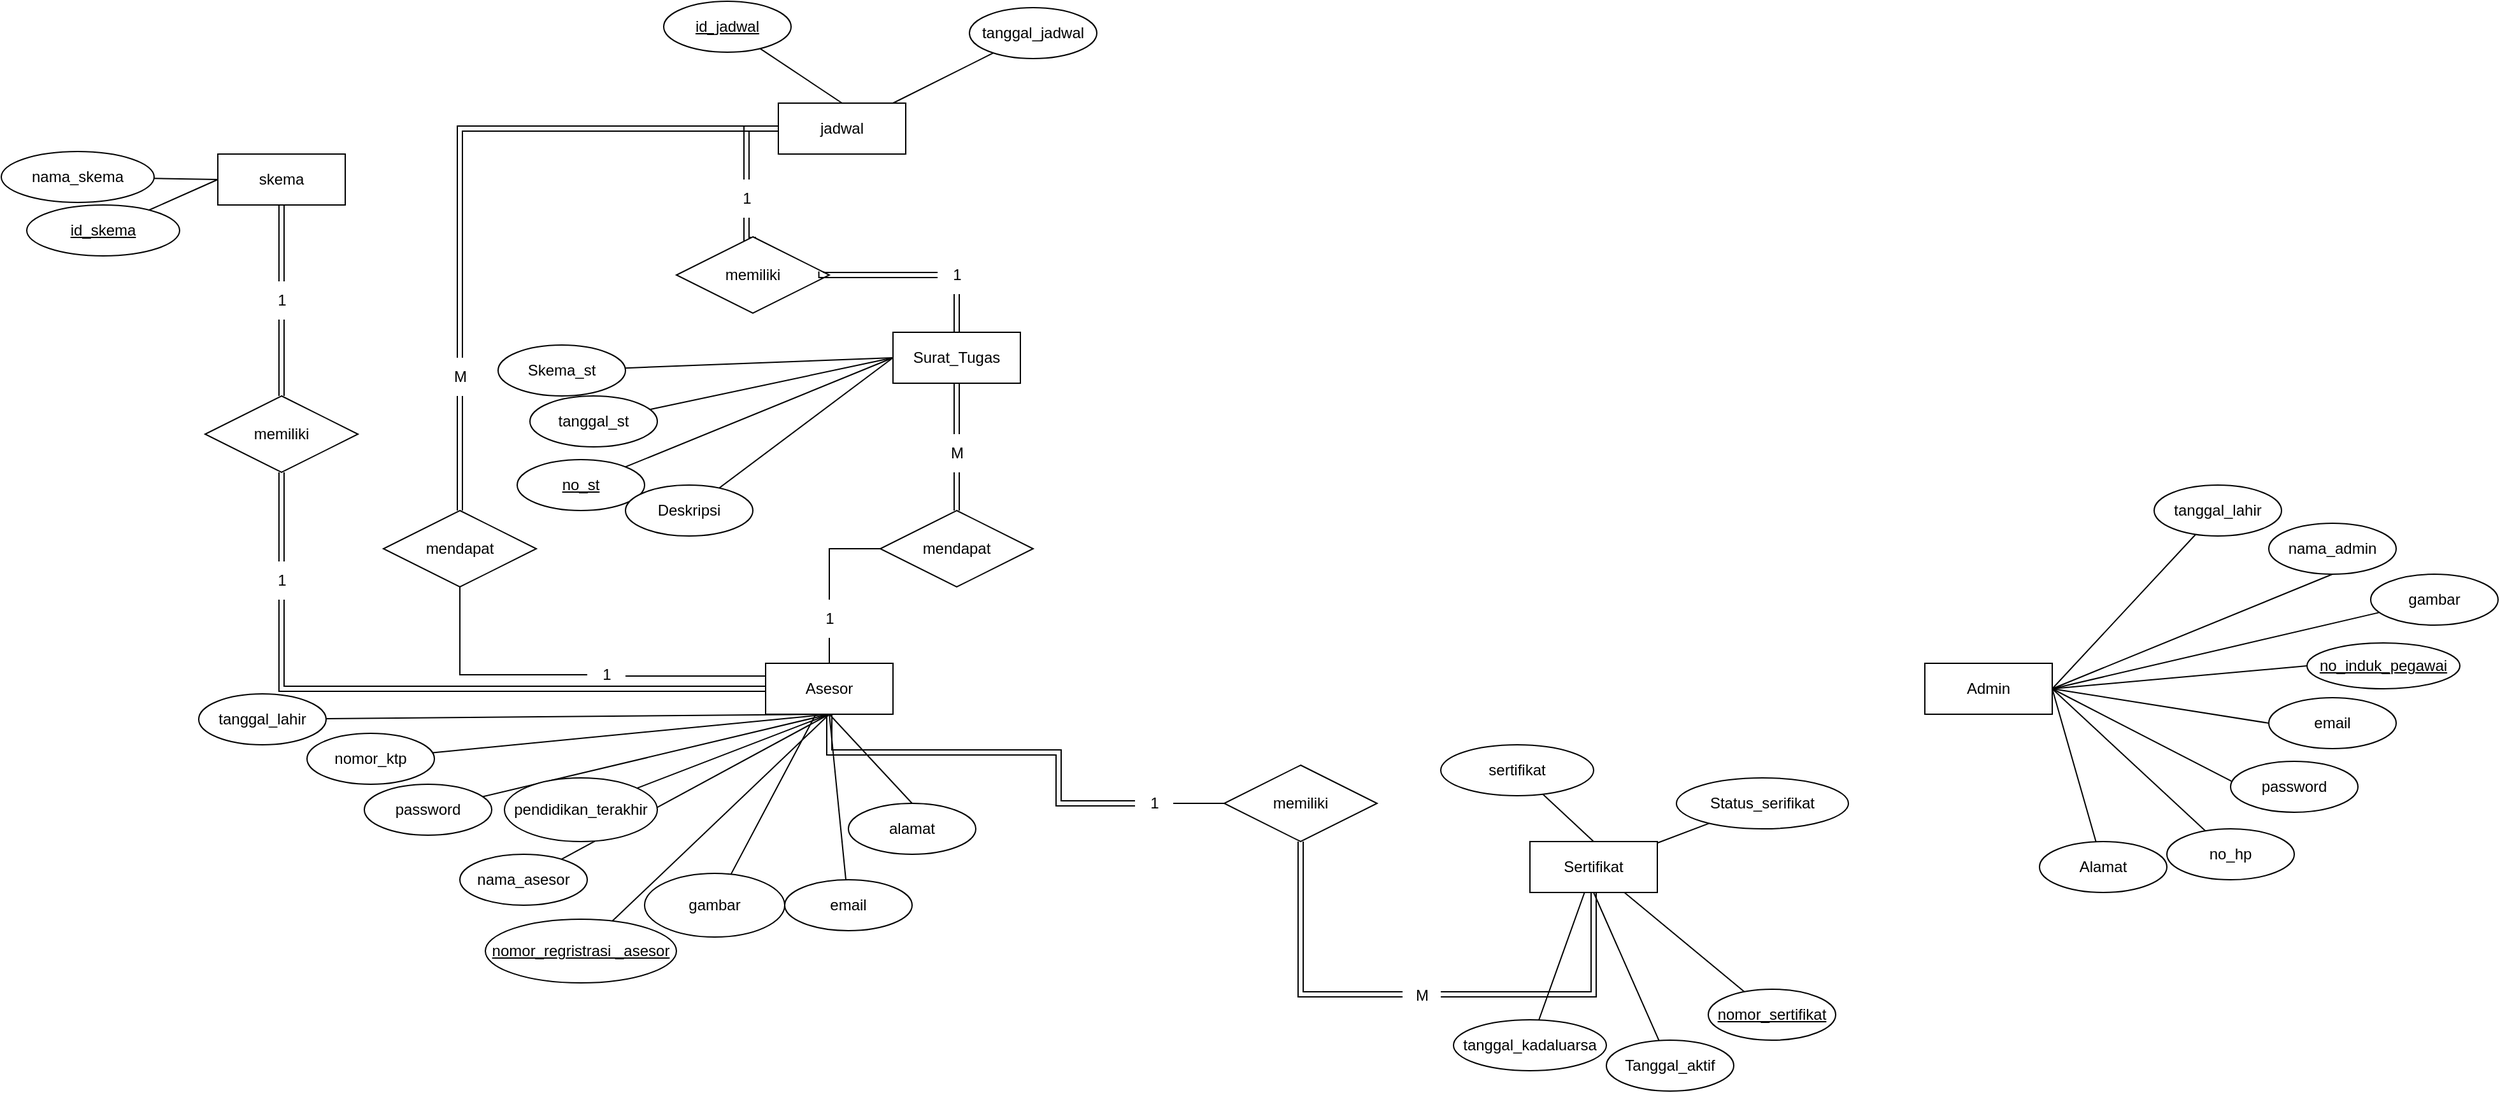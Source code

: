 <mxfile version="21.6.5" type="google">
  <diagram name="Page-1" id="ytPD89wfCo71jnGjPEC4">
    <mxGraphModel grid="1" page="1" gridSize="10" guides="1" tooltips="1" connect="1" arrows="1" fold="1" pageScale="1" pageWidth="1100" pageHeight="850" background="none" math="0" shadow="0">
      <root>
        <mxCell id="0" />
        <mxCell id="1" parent="0" />
        <mxCell id="jm79QStJ3uFLxcATrEid-1" style="rounded=0;orthogonalLoop=1;jettySize=auto;html=1;entryX=0.5;entryY=0;entryDx=0;entryDy=0;endArrow=none;endFill=0;" edge="1" parent="1" target="jm79QStJ3uFLxcATrEid-20">
          <mxGeometry relative="1" as="geometry">
            <mxPoint x="510" y="790" as="targetPoint" />
            <mxPoint x="310" y="760" as="sourcePoint" />
          </mxGeometry>
        </mxCell>
        <mxCell id="FtW1f8G6RgU09kgWnwWG-4" style="edgeStyle=orthogonalEdgeStyle;rounded=0;orthogonalLoop=1;jettySize=auto;html=1;entryX=0.5;entryY=1;entryDx=0;entryDy=0;endArrow=none;endFill=0;shape=link;" edge="1" parent="1" source="FtW1f8G6RgU09kgWnwWG-9" target="FtW1f8G6RgU09kgWnwWG-3">
          <mxGeometry relative="1" as="geometry" />
        </mxCell>
        <mxCell id="jm79QStJ3uFLxcATrEid-2" value="Asesor" style="whiteSpace=wrap;html=1;align=center;" vertex="1" parent="1">
          <mxGeometry x="260" y="720" width="100" height="40" as="geometry" />
        </mxCell>
        <mxCell id="jm79QStJ3uFLxcATrEid-7" style="rounded=0;orthogonalLoop=1;jettySize=auto;html=1;entryX=0.5;entryY=1;entryDx=0;entryDy=0;endArrow=none;endFill=0;" edge="1" parent="1" source="jm79QStJ3uFLxcATrEid-8" target="jm79QStJ3uFLxcATrEid-2">
          <mxGeometry relative="1" as="geometry" />
        </mxCell>
        <mxCell id="jm79QStJ3uFLxcATrEid-8" value="email" style="ellipse;whiteSpace=wrap;html=1;align=center;" vertex="1" parent="1">
          <mxGeometry x="275" y="890" width="100" height="40" as="geometry" />
        </mxCell>
        <mxCell id="jm79QStJ3uFLxcATrEid-9" style="rounded=0;orthogonalLoop=1;jettySize=auto;html=1;entryX=0.5;entryY=1;entryDx=0;entryDy=0;endArrow=none;endFill=0;" edge="1" parent="1" source="jm79QStJ3uFLxcATrEid-10" target="jm79QStJ3uFLxcATrEid-2">
          <mxGeometry relative="1" as="geometry" />
        </mxCell>
        <mxCell id="jm79QStJ3uFLxcATrEid-10" value="nomor_ktp" style="ellipse;whiteSpace=wrap;html=1;align=center;" vertex="1" parent="1">
          <mxGeometry x="-100" y="775" width="100" height="40" as="geometry" />
        </mxCell>
        <mxCell id="jm79QStJ3uFLxcATrEid-11" style="rounded=0;orthogonalLoop=1;jettySize=auto;html=1;entryX=0.5;entryY=1;entryDx=0;entryDy=0;endArrow=none;endFill=0;" edge="1" parent="1" source="jm79QStJ3uFLxcATrEid-12" target="jm79QStJ3uFLxcATrEid-2">
          <mxGeometry relative="1" as="geometry" />
        </mxCell>
        <mxCell id="jm79QStJ3uFLxcATrEid-12" value="password" style="ellipse;whiteSpace=wrap;html=1;align=center;" vertex="1" parent="1">
          <mxGeometry x="-55" y="815" width="100" height="40" as="geometry" />
        </mxCell>
        <mxCell id="jm79QStJ3uFLxcATrEid-13" style="rounded=0;orthogonalLoop=1;jettySize=auto;html=1;entryX=0.5;entryY=1;entryDx=0;entryDy=0;endArrow=none;endFill=0;" edge="1" parent="1" source="jm79QStJ3uFLxcATrEid-21" target="jm79QStJ3uFLxcATrEid-2">
          <mxGeometry relative="1" as="geometry">
            <mxPoint x="96" y="913" as="sourcePoint" />
          </mxGeometry>
        </mxCell>
        <mxCell id="jm79QStJ3uFLxcATrEid-14" style="rounded=0;orthogonalLoop=1;jettySize=auto;html=1;entryX=0.5;entryY=1;entryDx=0;entryDy=0;endArrow=none;endFill=0;" edge="1" parent="1" source="jm79QStJ3uFLxcATrEid-15" target="jm79QStJ3uFLxcATrEid-2">
          <mxGeometry relative="1" as="geometry" />
        </mxCell>
        <mxCell id="jm79QStJ3uFLxcATrEid-15" value="pendidikan_terakhir" style="ellipse;whiteSpace=wrap;html=1;align=center;" vertex="1" parent="1">
          <mxGeometry x="55" y="810" width="120" height="50" as="geometry" />
        </mxCell>
        <mxCell id="jm79QStJ3uFLxcATrEid-18" style="rounded=0;orthogonalLoop=1;jettySize=auto;html=1;endArrow=none;endFill=0;entryX=0.5;entryY=1;entryDx=0;entryDy=0;" edge="1" parent="1" source="jm79QStJ3uFLxcATrEid-19" target="jm79QStJ3uFLxcATrEid-2">
          <mxGeometry relative="1" as="geometry">
            <mxPoint x="400" y="830.0" as="targetPoint" />
          </mxGeometry>
        </mxCell>
        <mxCell id="jm79QStJ3uFLxcATrEid-19" value="&lt;u&gt;nomor_regristrasi _asesor&lt;/u&gt;" style="ellipse;whiteSpace=wrap;html=1;align=center;" vertex="1" parent="1">
          <mxGeometry x="40" y="921" width="150" height="50" as="geometry" />
        </mxCell>
        <mxCell id="jm79QStJ3uFLxcATrEid-20" value="alamat" style="ellipse;whiteSpace=wrap;html=1;align=center;" vertex="1" parent="1">
          <mxGeometry x="325" y="830" width="100" height="40" as="geometry" />
        </mxCell>
        <mxCell id="jm79QStJ3uFLxcATrEid-21" value="nama_asesor" style="ellipse;whiteSpace=wrap;html=1;align=center;" vertex="1" parent="1">
          <mxGeometry x="20" y="870" width="100" height="40" as="geometry" />
        </mxCell>
        <mxCell id="jm79QStJ3uFLxcATrEid-23" style="rounded=0;orthogonalLoop=1;jettySize=auto;html=1;endArrow=none;endFill=0;exitX=1;exitY=0.5;exitDx=0;exitDy=0;entryX=0;entryY=0.5;entryDx=0;entryDy=0;" edge="1" parent="1" source="jm79QStJ3uFLxcATrEid-27" target="jm79QStJ3uFLxcATrEid-29">
          <mxGeometry relative="1" as="geometry">
            <mxPoint x="1230" y="737" as="sourcePoint" />
          </mxGeometry>
        </mxCell>
        <mxCell id="jm79QStJ3uFLxcATrEid-24" style="rounded=0;orthogonalLoop=1;jettySize=auto;html=1;entryX=0.007;entryY=0.389;entryDx=0;entryDy=0;endArrow=none;endFill=0;exitX=1;exitY=0.5;exitDx=0;exitDy=0;entryPerimeter=0;" edge="1" parent="1" source="jm79QStJ3uFLxcATrEid-27" target="jm79QStJ3uFLxcATrEid-28">
          <mxGeometry relative="1" as="geometry">
            <mxPoint x="1230" y="737" as="sourcePoint" />
          </mxGeometry>
        </mxCell>
        <mxCell id="jm79QStJ3uFLxcATrEid-25" style="rounded=0;orthogonalLoop=1;jettySize=auto;html=1;entryX=0;entryY=0.5;entryDx=0;entryDy=0;endArrow=none;endFill=0;exitX=1;exitY=0.5;exitDx=0;exitDy=0;" edge="1" parent="1" source="jm79QStJ3uFLxcATrEid-27" target="jm79QStJ3uFLxcATrEid-30">
          <mxGeometry relative="1" as="geometry">
            <mxPoint x="1230" y="737" as="sourcePoint" />
          </mxGeometry>
        </mxCell>
        <mxCell id="jm79QStJ3uFLxcATrEid-26" style="rounded=0;orthogonalLoop=1;jettySize=auto;html=1;entryX=0.5;entryY=1;entryDx=0;entryDy=0;endArrow=none;endFill=0;exitX=1;exitY=0.5;exitDx=0;exitDy=0;" edge="1" parent="1" source="jm79QStJ3uFLxcATrEid-27" target="jm79QStJ3uFLxcATrEid-33">
          <mxGeometry relative="1" as="geometry">
            <mxPoint x="1290" y="632" as="targetPoint" />
            <mxPoint x="1230" y="737" as="sourcePoint" />
          </mxGeometry>
        </mxCell>
        <mxCell id="jm79QStJ3uFLxcATrEid-27" value="Admin" style="whiteSpace=wrap;html=1;align=center;" vertex="1" parent="1">
          <mxGeometry x="1170" y="720" width="100" height="40" as="geometry" />
        </mxCell>
        <mxCell id="jm79QStJ3uFLxcATrEid-28" value="password&lt;br&gt;" style="ellipse;whiteSpace=wrap;html=1;align=center;" vertex="1" parent="1">
          <mxGeometry x="1410" y="797" width="100" height="40" as="geometry" />
        </mxCell>
        <mxCell id="jm79QStJ3uFLxcATrEid-29" value="&lt;u&gt;no_induk_pegawai&lt;/u&gt;" style="ellipse;whiteSpace=wrap;html=1;align=center;" vertex="1" parent="1">
          <mxGeometry x="1470" y="704" width="120" height="36" as="geometry" />
        </mxCell>
        <mxCell id="jm79QStJ3uFLxcATrEid-30" value="email" style="ellipse;whiteSpace=wrap;html=1;align=center;" vertex="1" parent="1">
          <mxGeometry x="1440" y="747" width="100" height="40" as="geometry" />
        </mxCell>
        <mxCell id="jm79QStJ3uFLxcATrEid-33" value="nama_admin" style="ellipse;whiteSpace=wrap;html=1;align=center;" vertex="1" parent="1">
          <mxGeometry x="1440" y="610" width="100" height="40" as="geometry" />
        </mxCell>
        <mxCell id="jm79QStJ3uFLxcATrEid-37" style="rounded=0;orthogonalLoop=1;jettySize=auto;html=1;entryX=1;entryY=0.5;entryDx=0;entryDy=0;endArrow=none;endFill=0;" edge="1" parent="1" source="jm79QStJ3uFLxcATrEid-36" target="jm79QStJ3uFLxcATrEid-27">
          <mxGeometry relative="1" as="geometry" />
        </mxCell>
        <mxCell id="jm79QStJ3uFLxcATrEid-36" value="no_hp" style="ellipse;whiteSpace=wrap;html=1;align=center;" vertex="1" parent="1">
          <mxGeometry x="1360" y="850" width="100" height="40" as="geometry" />
        </mxCell>
        <mxCell id="jm79QStJ3uFLxcATrEid-39" style="rounded=0;orthogonalLoop=1;jettySize=auto;html=1;entryX=1;entryY=0.5;entryDx=0;entryDy=0;endArrow=none;endFill=0;" edge="1" parent="1" source="jm79QStJ3uFLxcATrEid-38" target="jm79QStJ3uFLxcATrEid-27">
          <mxGeometry relative="1" as="geometry" />
        </mxCell>
        <mxCell id="jm79QStJ3uFLxcATrEid-38" value="Alamat" style="ellipse;whiteSpace=wrap;html=1;align=center;" vertex="1" parent="1">
          <mxGeometry x="1260" y="860" width="100" height="40" as="geometry" />
        </mxCell>
        <mxCell id="jm79QStJ3uFLxcATrEid-41" style="rounded=0;orthogonalLoop=1;jettySize=auto;html=1;endArrow=none;endFill=0;entryX=0.5;entryY=1;entryDx=0;entryDy=0;" edge="1" parent="1" source="jm79QStJ3uFLxcATrEid-40" target="jm79QStJ3uFLxcATrEid-2">
          <mxGeometry relative="1" as="geometry" />
        </mxCell>
        <mxCell id="jm79QStJ3uFLxcATrEid-40" value="tanggal_lahir" style="ellipse;whiteSpace=wrap;html=1;align=center;" vertex="1" parent="1">
          <mxGeometry x="-185" y="744" width="100" height="40" as="geometry" />
        </mxCell>
        <mxCell id="jm79QStJ3uFLxcATrEid-43" style="rounded=0;orthogonalLoop=1;jettySize=auto;html=1;entryX=1;entryY=0.5;entryDx=0;entryDy=0;endArrow=none;endFill=0;" edge="1" parent="1" source="jm79QStJ3uFLxcATrEid-42" target="jm79QStJ3uFLxcATrEid-27">
          <mxGeometry relative="1" as="geometry" />
        </mxCell>
        <mxCell id="jm79QStJ3uFLxcATrEid-42" value="tanggal_lahir" style="ellipse;whiteSpace=wrap;html=1;align=center;" vertex="1" parent="1">
          <mxGeometry x="1350" y="580" width="100" height="40" as="geometry" />
        </mxCell>
        <mxCell id="jm79QStJ3uFLxcATrEid-60" style="edgeStyle=orthogonalEdgeStyle;rounded=0;orthogonalLoop=1;jettySize=auto;html=1;entryX=0.5;entryY=0;entryDx=0;entryDy=0;endArrow=none;endFill=0;shape=link;" edge="1" parent="1" source="jm79QStJ3uFLxcATrEid-62" target="jm79QStJ3uFLxcATrEid-59">
          <mxGeometry relative="1" as="geometry" />
        </mxCell>
        <mxCell id="jm79QStJ3uFLxcATrEid-151" style="rounded=0;orthogonalLoop=1;jettySize=auto;html=1;endArrow=none;endFill=0;exitX=0;exitY=0.5;exitDx=0;exitDy=0;" edge="1" parent="1" source="jm79QStJ3uFLxcATrEid-52" target="jm79QStJ3uFLxcATrEid-150">
          <mxGeometry relative="1" as="geometry">
            <mxPoint x="260" y="490" as="sourcePoint" />
          </mxGeometry>
        </mxCell>
        <mxCell id="jm79QStJ3uFLxcATrEid-52" value="Surat_Tugas" style="whiteSpace=wrap;html=1;align=center;" vertex="1" parent="1">
          <mxGeometry x="360" y="460" width="100" height="40" as="geometry" />
        </mxCell>
        <mxCell id="jm79QStJ3uFLxcATrEid-57" style="rounded=0;orthogonalLoop=1;jettySize=auto;html=1;entryX=0;entryY=0.5;entryDx=0;entryDy=0;endArrow=none;endFill=0;" edge="1" parent="1" source="jm79QStJ3uFLxcATrEid-53" target="jm79QStJ3uFLxcATrEid-52">
          <mxGeometry relative="1" as="geometry" />
        </mxCell>
        <mxCell id="jm79QStJ3uFLxcATrEid-53" value="tanggal_st" style="ellipse;whiteSpace=wrap;html=1;align=center;" vertex="1" parent="1">
          <mxGeometry x="75" y="510" width="100" height="40" as="geometry" />
        </mxCell>
        <mxCell id="jm79QStJ3uFLxcATrEid-58" style="rounded=0;orthogonalLoop=1;jettySize=auto;html=1;entryX=0;entryY=0.5;entryDx=0;entryDy=0;endArrow=none;endFill=0;" edge="1" parent="1" source="jm79QStJ3uFLxcATrEid-54" target="jm79QStJ3uFLxcATrEid-52">
          <mxGeometry relative="1" as="geometry" />
        </mxCell>
        <mxCell id="jm79QStJ3uFLxcATrEid-54" value="&lt;u&gt;no_st&lt;/u&gt;" style="ellipse;whiteSpace=wrap;html=1;align=center;" vertex="1" parent="1">
          <mxGeometry x="65" y="560" width="100" height="40" as="geometry" />
        </mxCell>
        <mxCell id="jm79QStJ3uFLxcATrEid-56" style="rounded=0;orthogonalLoop=1;jettySize=auto;html=1;entryX=0;entryY=0.5;entryDx=0;entryDy=0;endArrow=none;endFill=0;" edge="1" parent="1" source="jm79QStJ3uFLxcATrEid-55" target="jm79QStJ3uFLxcATrEid-52">
          <mxGeometry relative="1" as="geometry" />
        </mxCell>
        <mxCell id="jm79QStJ3uFLxcATrEid-55" value="Skema_st" style="ellipse;whiteSpace=wrap;html=1;align=center;" vertex="1" parent="1">
          <mxGeometry x="50" y="470" width="100" height="40" as="geometry" />
        </mxCell>
        <mxCell id="jm79QStJ3uFLxcATrEid-61" style="edgeStyle=orthogonalEdgeStyle;rounded=0;orthogonalLoop=1;jettySize=auto;html=1;entryX=0.5;entryY=0;entryDx=0;entryDy=0;endArrow=none;endFill=0;" edge="1" parent="1" source="jm79QStJ3uFLxcATrEid-64" target="jm79QStJ3uFLxcATrEid-2">
          <mxGeometry relative="1" as="geometry" />
        </mxCell>
        <mxCell id="jm79QStJ3uFLxcATrEid-59" value="mendapat" style="shape=rhombus;perimeter=rhombusPerimeter;whiteSpace=wrap;html=1;align=center;" vertex="1" parent="1">
          <mxGeometry x="350" y="600" width="120" height="60" as="geometry" />
        </mxCell>
        <mxCell id="jm79QStJ3uFLxcATrEid-63" value="" style="edgeStyle=orthogonalEdgeStyle;rounded=0;orthogonalLoop=1;jettySize=auto;html=1;entryX=0.5;entryY=0;entryDx=0;entryDy=0;endArrow=none;endFill=0;shape=link;" edge="1" parent="1" source="jm79QStJ3uFLxcATrEid-52" target="jm79QStJ3uFLxcATrEid-62">
          <mxGeometry relative="1" as="geometry">
            <mxPoint x="310" y="530" as="sourcePoint" />
            <mxPoint x="310" y="600" as="targetPoint" />
          </mxGeometry>
        </mxCell>
        <mxCell id="jm79QStJ3uFLxcATrEid-62" value="M" style="text;html=1;align=center;verticalAlign=middle;resizable=0;points=[];autosize=1;strokeColor=none;fillColor=none;" vertex="1" parent="1">
          <mxGeometry x="395" y="540" width="30" height="30" as="geometry" />
        </mxCell>
        <mxCell id="jm79QStJ3uFLxcATrEid-65" value="" style="edgeStyle=orthogonalEdgeStyle;rounded=0;orthogonalLoop=1;jettySize=auto;html=1;entryX=0.5;entryY=0;entryDx=0;entryDy=0;endArrow=none;endFill=0;" edge="1" parent="1" source="jm79QStJ3uFLxcATrEid-59" target="jm79QStJ3uFLxcATrEid-64">
          <mxGeometry relative="1" as="geometry">
            <mxPoint x="310" y="660" as="sourcePoint" />
            <mxPoint x="310" y="720" as="targetPoint" />
          </mxGeometry>
        </mxCell>
        <mxCell id="jm79QStJ3uFLxcATrEid-64" value="1" style="text;html=1;align=center;verticalAlign=middle;resizable=0;points=[];autosize=1;strokeColor=none;fillColor=none;" vertex="1" parent="1">
          <mxGeometry x="295" y="670" width="30" height="30" as="geometry" />
        </mxCell>
        <mxCell id="xACsCUWBazeNwFVSPH7_-12" style="edgeStyle=orthogonalEdgeStyle;rounded=0;orthogonalLoop=1;jettySize=auto;html=1;entryX=0.5;entryY=0;entryDx=0;entryDy=0;endArrow=none;endFill=0;shape=link;" edge="1" parent="1" source="xACsCUWBazeNwFVSPH7_-16" target="xACsCUWBazeNwFVSPH7_-11">
          <mxGeometry relative="1" as="geometry" />
        </mxCell>
        <mxCell id="jm79QStJ3uFLxcATrEid-77" value="jadwal" style="whiteSpace=wrap;html=1;align=center;" vertex="1" parent="1">
          <mxGeometry x="270" y="280" width="100" height="40" as="geometry" />
        </mxCell>
        <mxCell id="jm79QStJ3uFLxcATrEid-78" style="rounded=0;orthogonalLoop=1;jettySize=auto;html=1;endArrow=none;endFill=0;entryX=0.5;entryY=0;entryDx=0;entryDy=0;" edge="1" parent="1" source="jm79QStJ3uFLxcATrEid-79" target="jm79QStJ3uFLxcATrEid-77">
          <mxGeometry relative="1" as="geometry" />
        </mxCell>
        <mxCell id="jm79QStJ3uFLxcATrEid-79" value="&lt;u&gt;id_jadwal&lt;/u&gt;" style="ellipse;whiteSpace=wrap;html=1;align=center;" vertex="1" parent="1">
          <mxGeometry x="180" y="200" width="100" height="40" as="geometry" />
        </mxCell>
        <mxCell id="jm79QStJ3uFLxcATrEid-80" style="rounded=0;orthogonalLoop=1;jettySize=auto;html=1;endArrow=none;endFill=0;" edge="1" parent="1" source="jm79QStJ3uFLxcATrEid-81" target="jm79QStJ3uFLxcATrEid-77">
          <mxGeometry relative="1" as="geometry" />
        </mxCell>
        <mxCell id="jm79QStJ3uFLxcATrEid-81" value="tanggal_jadwal" style="ellipse;whiteSpace=wrap;html=1;align=center;" vertex="1" parent="1">
          <mxGeometry x="420" y="205" width="100" height="40" as="geometry" />
        </mxCell>
        <mxCell id="jm79QStJ3uFLxcATrEid-85" value="" style="edgeStyle=orthogonalEdgeStyle;rounded=0;orthogonalLoop=1;jettySize=auto;html=1;entryX=0.5;entryY=0;entryDx=0;entryDy=0;endArrow=none;endFill=0;shape=link;" edge="1" parent="1" source="jm79QStJ3uFLxcATrEid-87" target="jm79QStJ3uFLxcATrEid-84">
          <mxGeometry relative="1" as="geometry">
            <mxPoint x="265" y="400" as="sourcePoint" />
            <mxPoint x="260" y="740" as="targetPoint" />
            <Array as="points" />
          </mxGeometry>
        </mxCell>
        <mxCell id="jm79QStJ3uFLxcATrEid-86" style="edgeStyle=orthogonalEdgeStyle;rounded=0;orthogonalLoop=1;jettySize=auto;html=1;endArrow=none;endFill=0;" edge="1" parent="1" source="jm79QStJ3uFLxcATrEid-89">
          <mxGeometry relative="1" as="geometry">
            <mxPoint x="260" y="730" as="targetPoint" />
            <Array as="points">
              <mxPoint x="260" y="730" />
            </Array>
          </mxGeometry>
        </mxCell>
        <mxCell id="jm79QStJ3uFLxcATrEid-84" value="mendapat" style="shape=rhombus;perimeter=rhombusPerimeter;whiteSpace=wrap;html=1;align=center;" vertex="1" parent="1">
          <mxGeometry x="-40" y="600" width="120" height="60" as="geometry" />
        </mxCell>
        <mxCell id="jm79QStJ3uFLxcATrEid-88" value="" style="edgeStyle=orthogonalEdgeStyle;rounded=0;orthogonalLoop=1;jettySize=auto;html=1;entryX=0.5;entryY=0;entryDx=0;entryDy=0;endArrow=none;endFill=0;shape=link;" edge="1" parent="1" source="jm79QStJ3uFLxcATrEid-77" target="jm79QStJ3uFLxcATrEid-87">
          <mxGeometry relative="1" as="geometry">
            <mxPoint x="265" y="400" as="sourcePoint" />
            <mxPoint x="20" y="600" as="targetPoint" />
            <Array as="points" />
          </mxGeometry>
        </mxCell>
        <mxCell id="jm79QStJ3uFLxcATrEid-87" value="M" style="text;html=1;align=center;verticalAlign=middle;resizable=0;points=[];autosize=1;strokeColor=none;fillColor=none;" vertex="1" parent="1">
          <mxGeometry x="5" y="480" width="30" height="30" as="geometry" />
        </mxCell>
        <mxCell id="jm79QStJ3uFLxcATrEid-90" value="" style="edgeStyle=orthogonalEdgeStyle;rounded=0;orthogonalLoop=1;jettySize=auto;html=1;entryX=0;entryY=0.5;entryDx=0;entryDy=0;exitX=0.5;exitY=1;exitDx=0;exitDy=0;endArrow=none;endFill=0;" edge="1" parent="1" source="jm79QStJ3uFLxcATrEid-84" target="jm79QStJ3uFLxcATrEid-89">
          <mxGeometry relative="1" as="geometry">
            <mxPoint x="20" y="660" as="sourcePoint" />
            <mxPoint x="260" y="740" as="targetPoint" />
          </mxGeometry>
        </mxCell>
        <mxCell id="jm79QStJ3uFLxcATrEid-89" value="1" style="text;html=1;align=center;verticalAlign=middle;resizable=0;points=[];autosize=1;strokeColor=none;fillColor=none;" vertex="1" parent="1">
          <mxGeometry x="120" y="714" width="30" height="30" as="geometry" />
        </mxCell>
        <mxCell id="jm79QStJ3uFLxcATrEid-99" value="Sertifikat" style="whiteSpace=wrap;html=1;align=center;" vertex="1" parent="1">
          <mxGeometry x="860" y="860" width="100" height="40" as="geometry" />
        </mxCell>
        <mxCell id="jm79QStJ3uFLxcATrEid-100" style="rounded=0;orthogonalLoop=1;jettySize=auto;html=1;endArrow=none;endFill=0;" edge="1" parent="1" source="jm79QStJ3uFLxcATrEid-101" target="jm79QStJ3uFLxcATrEid-99">
          <mxGeometry relative="1" as="geometry">
            <mxPoint x="790" y="1150.5" as="targetPoint" />
          </mxGeometry>
        </mxCell>
        <mxCell id="jm79QStJ3uFLxcATrEid-101" value="tanggal_kadaluarsa" style="ellipse;whiteSpace=wrap;html=1;align=center;" vertex="1" parent="1">
          <mxGeometry x="800" y="1000" width="120" height="40" as="geometry" />
        </mxCell>
        <mxCell id="jm79QStJ3uFLxcATrEid-102" style="rounded=0;orthogonalLoop=1;jettySize=auto;html=1;endArrow=none;endFill=0;" edge="1" parent="1" source="jm79QStJ3uFLxcATrEid-103" target="jm79QStJ3uFLxcATrEid-99">
          <mxGeometry relative="1" as="geometry">
            <mxPoint x="790" y="1150.5" as="targetPoint" />
          </mxGeometry>
        </mxCell>
        <mxCell id="jm79QStJ3uFLxcATrEid-103" value="&lt;u&gt;nomor_sertifikat&lt;br&gt;&lt;/u&gt;" style="ellipse;whiteSpace=wrap;html=1;align=center;" vertex="1" parent="1">
          <mxGeometry x="1000" y="976" width="100" height="40" as="geometry" />
        </mxCell>
        <mxCell id="jm79QStJ3uFLxcATrEid-104" style="rounded=0;orthogonalLoop=1;jettySize=auto;html=1;entryX=0.5;entryY=1;entryDx=0;entryDy=0;endArrow=none;endFill=0;" edge="1" parent="1" source="jm79QStJ3uFLxcATrEid-105" target="jm79QStJ3uFLxcATrEid-99">
          <mxGeometry relative="1" as="geometry" />
        </mxCell>
        <mxCell id="jm79QStJ3uFLxcATrEid-105" value="Tanggal_aktif" style="ellipse;whiteSpace=wrap;html=1;align=center;" vertex="1" parent="1">
          <mxGeometry x="920" y="1016" width="100" height="40" as="geometry" />
        </mxCell>
        <mxCell id="jm79QStJ3uFLxcATrEid-115" style="edgeStyle=orthogonalEdgeStyle;rounded=0;orthogonalLoop=1;jettySize=auto;html=1;endArrow=none;endFill=0;shape=link;exitX=0.5;exitY=1;exitDx=0;exitDy=0;" edge="1" parent="1" source="jm79QStJ3uFLxcATrEid-108" target="jm79QStJ3uFLxcATrEid-114">
          <mxGeometry relative="1" as="geometry">
            <Array as="points">
              <mxPoint x="680" y="980" />
            </Array>
          </mxGeometry>
        </mxCell>
        <mxCell id="jm79QStJ3uFLxcATrEid-108" value="memiliki" style="shape=rhombus;perimeter=rhombusPerimeter;whiteSpace=wrap;html=1;align=center;" vertex="1" parent="1">
          <mxGeometry x="620" y="800" width="120" height="60" as="geometry" />
        </mxCell>
        <mxCell id="jm79QStJ3uFLxcATrEid-112" value="" style="edgeStyle=orthogonalEdgeStyle;rounded=0;orthogonalLoop=1;jettySize=auto;html=1;entryX=0;entryY=0.5;entryDx=0;entryDy=0;endArrow=none;endFill=0;shape=link;" edge="1" parent="1" source="jm79QStJ3uFLxcATrEid-2" target="jm79QStJ3uFLxcATrEid-109">
          <mxGeometry relative="1" as="geometry">
            <mxPoint x="310" y="760" as="sourcePoint" />
            <mxPoint x="740" y="1130" as="targetPoint" />
            <Array as="points">
              <mxPoint x="310" y="790" />
              <mxPoint x="490" y="790" />
              <mxPoint x="490" y="830" />
            </Array>
          </mxGeometry>
        </mxCell>
        <mxCell id="jm79QStJ3uFLxcATrEid-113" style="edgeStyle=orthogonalEdgeStyle;rounded=0;orthogonalLoop=1;jettySize=auto;html=1;endArrow=none;endFill=0;" edge="1" parent="1" source="jm79QStJ3uFLxcATrEid-109" target="jm79QStJ3uFLxcATrEid-108">
          <mxGeometry relative="1" as="geometry" />
        </mxCell>
        <mxCell id="jm79QStJ3uFLxcATrEid-109" value="1" style="text;html=1;align=center;verticalAlign=middle;resizable=0;points=[];autosize=1;strokeColor=none;fillColor=none;" vertex="1" parent="1">
          <mxGeometry x="550" y="815" width="30" height="30" as="geometry" />
        </mxCell>
        <mxCell id="D0goQB_NHLtPiUzK_Any-1" style="edgeStyle=orthogonalEdgeStyle;rounded=0;orthogonalLoop=1;jettySize=auto;html=1;endArrow=none;endFill=0;shape=link;" edge="1" parent="1" source="jm79QStJ3uFLxcATrEid-114" target="jm79QStJ3uFLxcATrEid-99">
          <mxGeometry relative="1" as="geometry">
            <Array as="points">
              <mxPoint x="820" y="980" />
              <mxPoint x="820" y="980" />
            </Array>
          </mxGeometry>
        </mxCell>
        <mxCell id="jm79QStJ3uFLxcATrEid-114" value="M" style="text;html=1;align=center;verticalAlign=middle;resizable=0;points=[];autosize=1;strokeColor=none;fillColor=none;" vertex="1" parent="1">
          <mxGeometry x="760" y="966" width="30" height="30" as="geometry" />
        </mxCell>
        <mxCell id="jm79QStJ3uFLxcATrEid-149" style="rounded=0;orthogonalLoop=1;jettySize=auto;html=1;endArrow=none;endFill=0;" edge="1" parent="1" source="jm79QStJ3uFLxcATrEid-148" target="jm79QStJ3uFLxcATrEid-2">
          <mxGeometry relative="1" as="geometry" />
        </mxCell>
        <mxCell id="jm79QStJ3uFLxcATrEid-148" value="gambar&lt;br&gt;" style="ellipse;whiteSpace=wrap;html=1;align=center;" vertex="1" parent="1">
          <mxGeometry x="165" y="885" width="110" height="50" as="geometry" />
        </mxCell>
        <mxCell id="jm79QStJ3uFLxcATrEid-150" value="Deskripsi" style="ellipse;whiteSpace=wrap;html=1;align=center;" vertex="1" parent="1">
          <mxGeometry x="150" y="580" width="100" height="40" as="geometry" />
        </mxCell>
        <mxCell id="FtW1f8G6RgU09kgWnwWG-1" value="skema" style="whiteSpace=wrap;html=1;align=center;" vertex="1" parent="1">
          <mxGeometry x="-170" y="320" width="100" height="40" as="geometry" />
        </mxCell>
        <mxCell id="FtW1f8G6RgU09kgWnwWG-5" style="edgeStyle=orthogonalEdgeStyle;rounded=0;orthogonalLoop=1;jettySize=auto;html=1;entryX=0.5;entryY=1;entryDx=0;entryDy=0;endArrow=none;endFill=0;shape=link;" edge="1" parent="1" source="FtW1f8G6RgU09kgWnwWG-10" target="FtW1f8G6RgU09kgWnwWG-1">
          <mxGeometry relative="1" as="geometry" />
        </mxCell>
        <mxCell id="FtW1f8G6RgU09kgWnwWG-3" value="memiliki" style="shape=rhombus;perimeter=rhombusPerimeter;whiteSpace=wrap;html=1;align=center;" vertex="1" parent="1">
          <mxGeometry x="-180" y="510" width="120" height="60" as="geometry" />
        </mxCell>
        <mxCell id="FtW1f8G6RgU09kgWnwWG-12" value="" style="edgeStyle=orthogonalEdgeStyle;rounded=0;orthogonalLoop=1;jettySize=auto;html=1;entryX=0.5;entryY=1;entryDx=0;entryDy=0;endArrow=none;endFill=0;shape=link;" edge="1" parent="1" source="FtW1f8G6RgU09kgWnwWG-3" target="FtW1f8G6RgU09kgWnwWG-10">
          <mxGeometry relative="1" as="geometry">
            <mxPoint x="-120" y="510" as="sourcePoint" />
            <mxPoint x="-120" y="360" as="targetPoint" />
          </mxGeometry>
        </mxCell>
        <mxCell id="FtW1f8G6RgU09kgWnwWG-10" value="1" style="text;html=1;align=center;verticalAlign=middle;resizable=0;points=[];autosize=1;strokeColor=none;fillColor=none;" vertex="1" parent="1">
          <mxGeometry x="-135" y="420" width="30" height="30" as="geometry" />
        </mxCell>
        <mxCell id="FtW1f8G6RgU09kgWnwWG-13" value="" style="edgeStyle=orthogonalEdgeStyle;rounded=0;orthogonalLoop=1;jettySize=auto;html=1;entryX=0.5;entryY=1;entryDx=0;entryDy=0;endArrow=none;endFill=0;shape=link;" edge="1" parent="1" source="jm79QStJ3uFLxcATrEid-2" target="FtW1f8G6RgU09kgWnwWG-9">
          <mxGeometry relative="1" as="geometry">
            <mxPoint x="260" y="740" as="sourcePoint" />
            <mxPoint x="-120" y="570" as="targetPoint" />
          </mxGeometry>
        </mxCell>
        <mxCell id="FtW1f8G6RgU09kgWnwWG-9" value="1" style="text;html=1;align=center;verticalAlign=middle;resizable=0;points=[];autosize=1;strokeColor=none;fillColor=none;" vertex="1" parent="1">
          <mxGeometry x="-135" y="640" width="30" height="30" as="geometry" />
        </mxCell>
        <mxCell id="maA6EnQgNs5teq2-q9p7-2" style="rounded=0;orthogonalLoop=1;jettySize=auto;html=1;entryX=1;entryY=0.5;entryDx=0;entryDy=0;endArrow=none;endFill=0;" edge="1" parent="1" source="maA6EnQgNs5teq2-q9p7-1" target="jm79QStJ3uFLxcATrEid-27">
          <mxGeometry relative="1" as="geometry" />
        </mxCell>
        <mxCell id="maA6EnQgNs5teq2-q9p7-1" value="gambar" style="ellipse;whiteSpace=wrap;html=1;align=center;" vertex="1" parent="1">
          <mxGeometry x="1520" y="650" width="100" height="40" as="geometry" />
        </mxCell>
        <mxCell id="maA6EnQgNs5teq2-q9p7-5" style="rounded=0;orthogonalLoop=1;jettySize=auto;html=1;endArrow=none;endFill=0;entryX=0.5;entryY=0;entryDx=0;entryDy=0;" edge="1" parent="1" source="maA6EnQgNs5teq2-q9p7-4" target="jm79QStJ3uFLxcATrEid-99">
          <mxGeometry relative="1" as="geometry" />
        </mxCell>
        <mxCell id="maA6EnQgNs5teq2-q9p7-4" value="sertifikat" style="ellipse;whiteSpace=wrap;html=1;align=center;" vertex="1" parent="1">
          <mxGeometry x="790" y="784" width="120" height="40" as="geometry" />
        </mxCell>
        <mxCell id="maA6EnQgNs5teq2-q9p7-11" style="rounded=0;orthogonalLoop=1;jettySize=auto;html=1;entryX=0;entryY=0.5;entryDx=0;entryDy=0;endArrow=none;endFill=0;" edge="1" parent="1" source="maA6EnQgNs5teq2-q9p7-8" target="FtW1f8G6RgU09kgWnwWG-1">
          <mxGeometry relative="1" as="geometry" />
        </mxCell>
        <mxCell id="maA6EnQgNs5teq2-q9p7-8" value="nama_skema" style="ellipse;whiteSpace=wrap;html=1;align=center;" vertex="1" parent="1">
          <mxGeometry x="-340" y="318" width="120" height="40" as="geometry" />
        </mxCell>
        <mxCell id="maA6EnQgNs5teq2-q9p7-10" style="rounded=0;orthogonalLoop=1;jettySize=auto;html=1;entryX=0;entryY=0.5;entryDx=0;entryDy=0;endArrow=none;endFill=0;" edge="1" parent="1" source="maA6EnQgNs5teq2-q9p7-9" target="FtW1f8G6RgU09kgWnwWG-1">
          <mxGeometry relative="1" as="geometry" />
        </mxCell>
        <mxCell id="maA6EnQgNs5teq2-q9p7-9" value="&lt;u&gt;id_skema&lt;/u&gt;" style="ellipse;whiteSpace=wrap;html=1;align=center;" vertex="1" parent="1">
          <mxGeometry x="-320" y="360" width="120" height="40" as="geometry" />
        </mxCell>
        <mxCell id="xACsCUWBazeNwFVSPH7_-13" style="edgeStyle=orthogonalEdgeStyle;rounded=0;orthogonalLoop=1;jettySize=auto;html=1;entryX=0.5;entryY=0;entryDx=0;entryDy=0;endArrow=none;endFill=0;shape=link;" edge="1" parent="1" source="xACsCUWBazeNwFVSPH7_-18" target="jm79QStJ3uFLxcATrEid-52">
          <mxGeometry relative="1" as="geometry" />
        </mxCell>
        <mxCell id="xACsCUWBazeNwFVSPH7_-11" value="memiliki" style="shape=rhombus;perimeter=rhombusPerimeter;whiteSpace=wrap;html=1;align=center;" vertex="1" parent="1">
          <mxGeometry x="190" y="385" width="120" height="60" as="geometry" />
        </mxCell>
        <mxCell id="xACsCUWBazeNwFVSPH7_-17" value="" style="edgeStyle=orthogonalEdgeStyle;rounded=0;orthogonalLoop=1;jettySize=auto;html=1;entryX=0.5;entryY=0;entryDx=0;entryDy=0;endArrow=none;endFill=0;shape=link;" edge="1" parent="1" source="jm79QStJ3uFLxcATrEid-77" target="xACsCUWBazeNwFVSPH7_-16">
          <mxGeometry relative="1" as="geometry">
            <mxPoint x="320" y="320" as="sourcePoint" />
            <mxPoint x="210" y="380" as="targetPoint" />
          </mxGeometry>
        </mxCell>
        <mxCell id="xACsCUWBazeNwFVSPH7_-16" value="1" style="text;html=1;align=center;verticalAlign=middle;resizable=0;points=[];autosize=1;strokeColor=none;fillColor=none;" vertex="1" parent="1">
          <mxGeometry x="230" y="340" width="30" height="30" as="geometry" />
        </mxCell>
        <mxCell id="xACsCUWBazeNwFVSPH7_-20" style="edgeStyle=orthogonalEdgeStyle;rounded=0;orthogonalLoop=1;jettySize=auto;html=1;entryX=0.948;entryY=0.454;entryDx=0;entryDy=0;entryPerimeter=0;endArrow=none;endFill=0;shape=link;" edge="1" parent="1" source="xACsCUWBazeNwFVSPH7_-18" target="xACsCUWBazeNwFVSPH7_-11">
          <mxGeometry relative="1" as="geometry">
            <Array as="points">
              <mxPoint x="304" y="415" />
            </Array>
          </mxGeometry>
        </mxCell>
        <mxCell id="xACsCUWBazeNwFVSPH7_-18" value="1" style="text;html=1;align=center;verticalAlign=middle;resizable=0;points=[];autosize=1;strokeColor=none;fillColor=none;" vertex="1" parent="1">
          <mxGeometry x="395" y="400" width="30" height="30" as="geometry" />
        </mxCell>
        <mxCell id="E2ecsIdMudpUd0kOlla6-2" style="rounded=0;orthogonalLoop=1;jettySize=auto;html=1;endArrow=none;endFill=0;" edge="1" parent="1" source="E2ecsIdMudpUd0kOlla6-1" target="jm79QStJ3uFLxcATrEid-99">
          <mxGeometry relative="1" as="geometry" />
        </mxCell>
        <mxCell id="E2ecsIdMudpUd0kOlla6-1" value="Status_serifikat" style="ellipse;whiteSpace=wrap;html=1;align=center;" vertex="1" parent="1">
          <mxGeometry x="975" y="810" width="135" height="40" as="geometry" />
        </mxCell>
      </root>
    </mxGraphModel>
  </diagram>
</mxfile>
